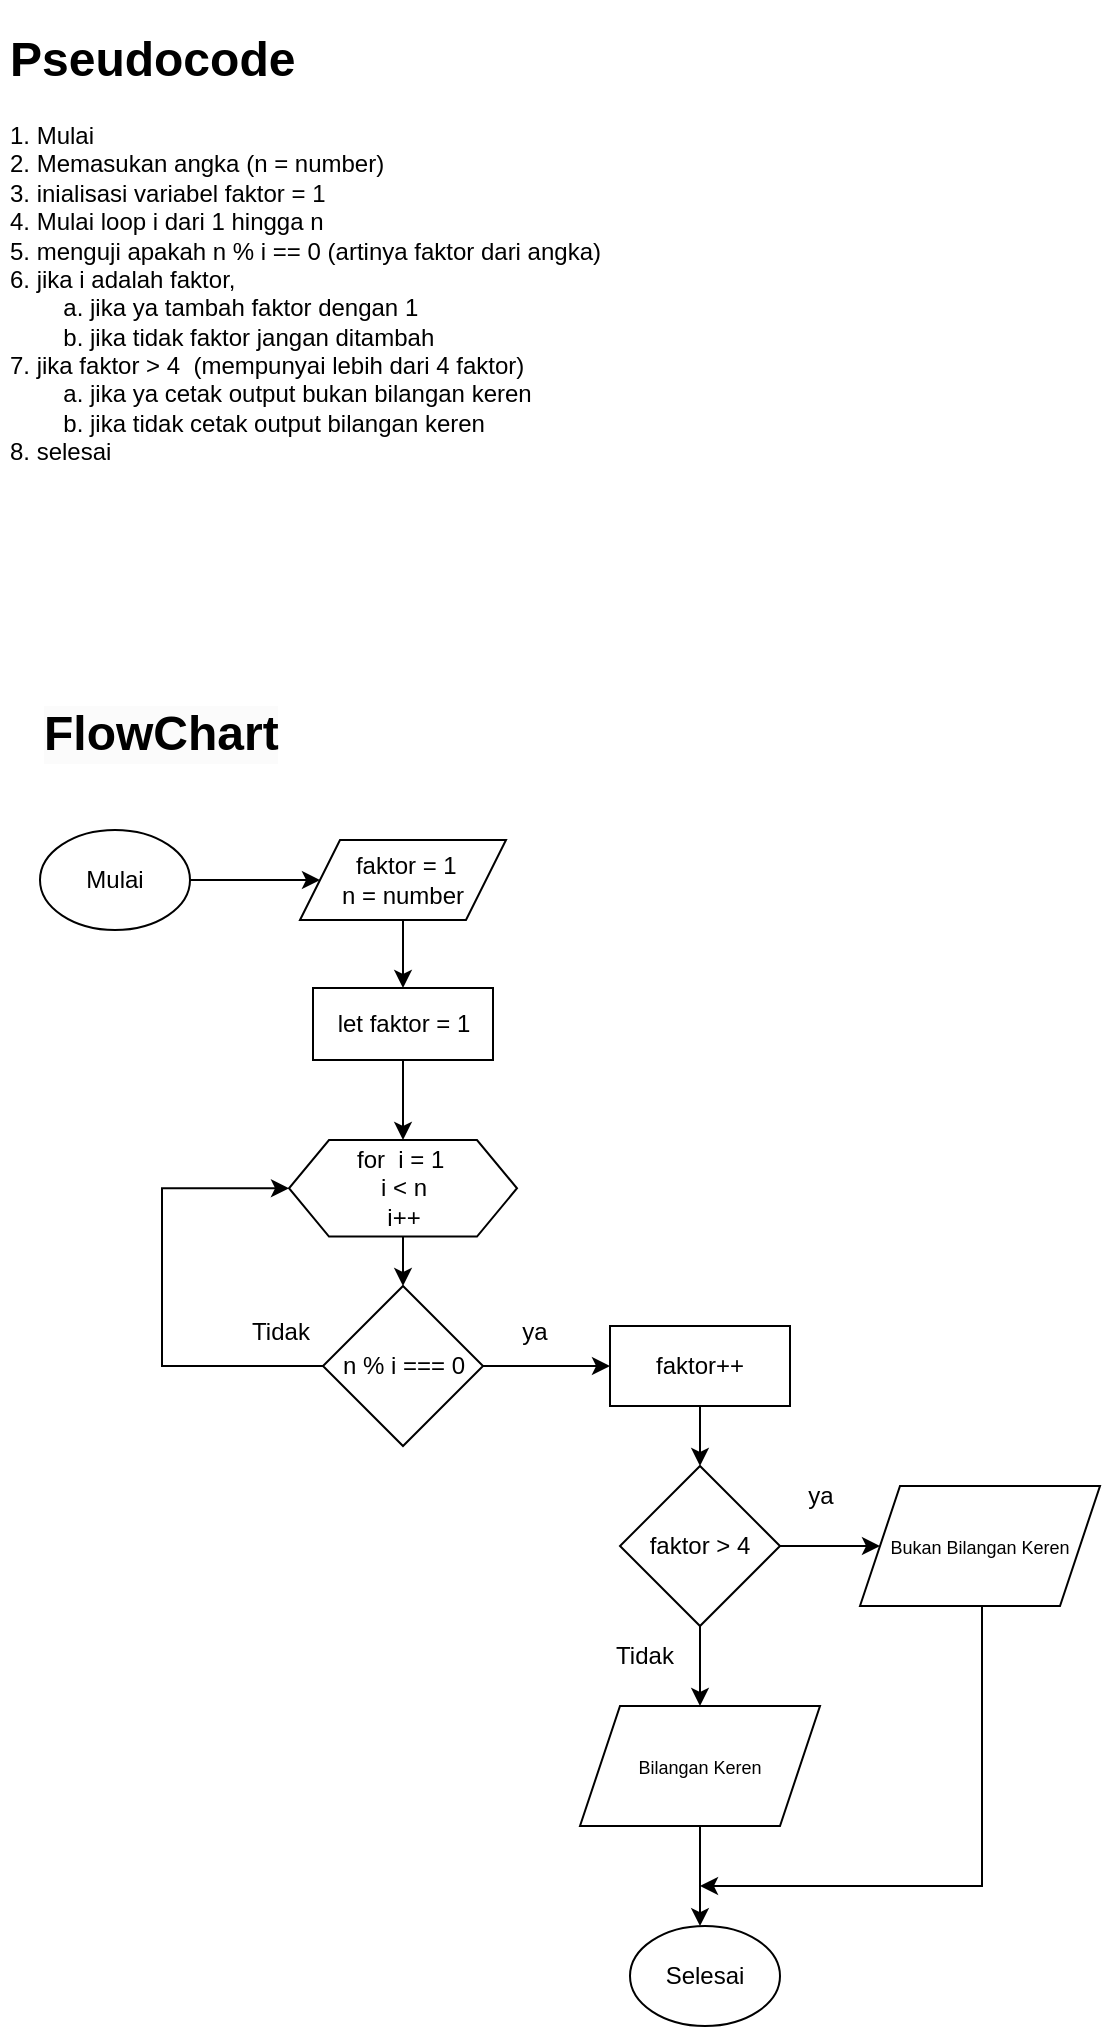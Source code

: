 <mxfile version="22.0.8" type="google">
  <diagram name="Page-1" id="0ZtLBjY4rMmpAfFN9sm8">
    <mxGraphModel grid="1" page="1" gridSize="10" guides="1" tooltips="1" connect="1" arrows="1" fold="1" pageScale="1" pageWidth="850" pageHeight="1100" math="0" shadow="0">
      <root>
        <mxCell id="0" />
        <mxCell id="1" parent="0" />
        <mxCell id="hkP0WcYNdvQsyH9_l6UA-1" value="" style="edgeStyle=orthogonalEdgeStyle;rounded=0;orthogonalLoop=1;jettySize=auto;html=1;" edge="1" parent="1" source="hkP0WcYNdvQsyH9_l6UA-2" target="hkP0WcYNdvQsyH9_l6UA-4">
          <mxGeometry relative="1" as="geometry" />
        </mxCell>
        <mxCell id="hkP0WcYNdvQsyH9_l6UA-2" value="Mulai" style="ellipse;whiteSpace=wrap;html=1;" vertex="1" parent="1">
          <mxGeometry x="40" y="425" width="75" height="50" as="geometry" />
        </mxCell>
        <mxCell id="hkP0WcYNdvQsyH9_l6UA-36" value="" style="edgeStyle=orthogonalEdgeStyle;rounded=0;orthogonalLoop=1;jettySize=auto;html=1;" edge="1" parent="1" source="hkP0WcYNdvQsyH9_l6UA-4" target="hkP0WcYNdvQsyH9_l6UA-35">
          <mxGeometry relative="1" as="geometry" />
        </mxCell>
        <mxCell id="hkP0WcYNdvQsyH9_l6UA-4" value="&amp;nbsp;faktor = 1&lt;br&gt;n = number" style="shape=parallelogram;perimeter=parallelogramPerimeter;whiteSpace=wrap;html=1;fixedSize=1;" vertex="1" parent="1">
          <mxGeometry x="170" y="430" width="103" height="40" as="geometry" />
        </mxCell>
        <mxCell id="hkP0WcYNdvQsyH9_l6UA-5" value="" style="edgeStyle=orthogonalEdgeStyle;rounded=0;orthogonalLoop=1;jettySize=auto;html=1;" edge="1" parent="1" source="hkP0WcYNdvQsyH9_l6UA-6" target="hkP0WcYNdvQsyH9_l6UA-9">
          <mxGeometry relative="1" as="geometry" />
        </mxCell>
        <mxCell id="hkP0WcYNdvQsyH9_l6UA-6" value="for&amp;nbsp; i = 1&amp;nbsp;&lt;br&gt;i &amp;lt; n&lt;br&gt;i++&lt;br&gt;" style="shape=hexagon;perimeter=hexagonPerimeter2;whiteSpace=wrap;html=1;fixedSize=1;" vertex="1" parent="1">
          <mxGeometry x="164.5" y="580" width="114" height="48.26" as="geometry" />
        </mxCell>
        <mxCell id="hkP0WcYNdvQsyH9_l6UA-7" value="" style="edgeStyle=orthogonalEdgeStyle;rounded=0;orthogonalLoop=1;jettySize=auto;html=1;" edge="1" parent="1" source="hkP0WcYNdvQsyH9_l6UA-9" target="hkP0WcYNdvQsyH9_l6UA-11">
          <mxGeometry relative="1" as="geometry" />
        </mxCell>
        <mxCell id="hkP0WcYNdvQsyH9_l6UA-8" style="edgeStyle=orthogonalEdgeStyle;rounded=0;orthogonalLoop=1;jettySize=auto;html=1;entryX=0;entryY=0.5;entryDx=0;entryDy=0;" edge="1" parent="1" source="hkP0WcYNdvQsyH9_l6UA-9" target="hkP0WcYNdvQsyH9_l6UA-6">
          <mxGeometry relative="1" as="geometry">
            <mxPoint x="100" y="593" as="targetPoint" />
            <Array as="points">
              <mxPoint x="101" y="693" />
              <mxPoint x="101" y="604" />
            </Array>
          </mxGeometry>
        </mxCell>
        <mxCell id="hkP0WcYNdvQsyH9_l6UA-9" value="n % i === 0" style="rhombus;whiteSpace=wrap;html=1;" vertex="1" parent="1">
          <mxGeometry x="181.5" y="653" width="80" height="80" as="geometry" />
        </mxCell>
        <mxCell id="hkP0WcYNdvQsyH9_l6UA-10" value="" style="edgeStyle=orthogonalEdgeStyle;rounded=0;orthogonalLoop=1;jettySize=auto;html=1;" edge="1" parent="1" source="hkP0WcYNdvQsyH9_l6UA-11" target="hkP0WcYNdvQsyH9_l6UA-14">
          <mxGeometry relative="1" as="geometry" />
        </mxCell>
        <mxCell id="hkP0WcYNdvQsyH9_l6UA-11" value="faktor++" style="rounded=0;whiteSpace=wrap;html=1;" vertex="1" parent="1">
          <mxGeometry x="325" y="673" width="90" height="40" as="geometry" />
        </mxCell>
        <mxCell id="hkP0WcYNdvQsyH9_l6UA-12" value="" style="edgeStyle=orthogonalEdgeStyle;rounded=0;orthogonalLoop=1;jettySize=auto;html=1;" edge="1" parent="1" source="hkP0WcYNdvQsyH9_l6UA-14" target="hkP0WcYNdvQsyH9_l6UA-18">
          <mxGeometry relative="1" as="geometry" />
        </mxCell>
        <mxCell id="hkP0WcYNdvQsyH9_l6UA-13" value="" style="edgeStyle=orthogonalEdgeStyle;rounded=0;orthogonalLoop=1;jettySize=auto;html=1;" edge="1" parent="1" source="hkP0WcYNdvQsyH9_l6UA-14" target="hkP0WcYNdvQsyH9_l6UA-16">
          <mxGeometry relative="1" as="geometry" />
        </mxCell>
        <mxCell id="hkP0WcYNdvQsyH9_l6UA-14" value="faktor &amp;gt; 4" style="rhombus;whiteSpace=wrap;html=1;" vertex="1" parent="1">
          <mxGeometry x="330" y="743" width="80" height="80" as="geometry" />
        </mxCell>
        <mxCell id="hkP0WcYNdvQsyH9_l6UA-15" style="edgeStyle=orthogonalEdgeStyle;rounded=0;orthogonalLoop=1;jettySize=auto;html=1;" edge="1" parent="1" source="hkP0WcYNdvQsyH9_l6UA-16">
          <mxGeometry relative="1" as="geometry">
            <mxPoint x="370" y="953" as="targetPoint" />
            <Array as="points">
              <mxPoint x="511" y="953" />
              <mxPoint x="370" y="953" />
            </Array>
          </mxGeometry>
        </mxCell>
        <mxCell id="hkP0WcYNdvQsyH9_l6UA-16" value="&lt;font style=&quot;font-size: 9px;&quot;&gt;Bukan Bilangan Keren&lt;/font&gt;" style="shape=parallelogram;perimeter=parallelogramPerimeter;whiteSpace=wrap;html=1;fixedSize=1;" vertex="1" parent="1">
          <mxGeometry x="450" y="753" width="120" height="60" as="geometry" />
        </mxCell>
        <mxCell id="hkP0WcYNdvQsyH9_l6UA-17" value="" style="edgeStyle=orthogonalEdgeStyle;rounded=0;orthogonalLoop=1;jettySize=auto;html=1;" edge="1" parent="1" source="hkP0WcYNdvQsyH9_l6UA-18" target="hkP0WcYNdvQsyH9_l6UA-19">
          <mxGeometry relative="1" as="geometry">
            <Array as="points">
              <mxPoint x="370" y="983" />
              <mxPoint x="370" y="983" />
            </Array>
          </mxGeometry>
        </mxCell>
        <mxCell id="hkP0WcYNdvQsyH9_l6UA-18" value="&lt;font style=&quot;font-size: 9px;&quot;&gt;Bilangan Keren&lt;/font&gt;" style="shape=parallelogram;perimeter=parallelogramPerimeter;whiteSpace=wrap;html=1;fixedSize=1;" vertex="1" parent="1">
          <mxGeometry x="310" y="863" width="120" height="60" as="geometry" />
        </mxCell>
        <mxCell id="hkP0WcYNdvQsyH9_l6UA-19" value="Selesai" style="ellipse;whiteSpace=wrap;html=1;" vertex="1" parent="1">
          <mxGeometry x="335" y="973" width="75" height="50" as="geometry" />
        </mxCell>
        <mxCell id="hkP0WcYNdvQsyH9_l6UA-20" value="Tidak" style="text;html=1;align=center;verticalAlign=middle;resizable=0;points=[];autosize=1;strokeColor=none;fillColor=none;" vertex="1" parent="1">
          <mxGeometry x="135" y="661" width="50" height="30" as="geometry" />
        </mxCell>
        <mxCell id="hkP0WcYNdvQsyH9_l6UA-21" value="ya" style="text;html=1;align=center;verticalAlign=middle;resizable=0;points=[];autosize=1;strokeColor=none;fillColor=none;" vertex="1" parent="1">
          <mxGeometry x="266.5" y="661" width="40" height="30" as="geometry" />
        </mxCell>
        <mxCell id="hkP0WcYNdvQsyH9_l6UA-22" value="Tidak" style="text;html=1;align=center;verticalAlign=middle;resizable=0;points=[];autosize=1;strokeColor=none;fillColor=none;" vertex="1" parent="1">
          <mxGeometry x="316.5" y="823" width="50" height="30" as="geometry" />
        </mxCell>
        <mxCell id="hkP0WcYNdvQsyH9_l6UA-23" value="ya" style="text;html=1;align=center;verticalAlign=middle;resizable=0;points=[];autosize=1;strokeColor=none;fillColor=none;" vertex="1" parent="1">
          <mxGeometry x="410" y="743" width="40" height="30" as="geometry" />
        </mxCell>
        <mxCell id="hkP0WcYNdvQsyH9_l6UA-34" value="&lt;h1&gt;&lt;span style=&quot;background-color: initial;&quot;&gt;Pseudocode&lt;/span&gt;&lt;/h1&gt;&lt;div&gt;1. Mulai&lt;/div&gt;&lt;div&gt;2. Memasukan angka (n = number)&lt;/div&gt;&lt;div&gt;3. inialisasi variabel faktor = 1&lt;/div&gt;&lt;div&gt;4. Mulai loop i dari 1 hingga n&lt;/div&gt;&lt;div&gt;5. menguji apakah n % i == 0 (artinya faktor dari angka)&lt;/div&gt;&lt;div&gt;6. jika i adalah faktor,&lt;/div&gt;&lt;div&gt;&lt;span style=&quot;white-space: pre;&quot;&gt;&#x9;&lt;/span&gt;a. jika ya tambah faktor dengan 1&lt;br&gt;&lt;/div&gt;&lt;div&gt;&lt;span style=&quot;white-space: pre;&quot;&gt;&#x9;&lt;/span&gt;b. jika tidak faktor jangan ditambah&lt;br&gt;&lt;/div&gt;&lt;div&gt;7. jika faktor &amp;gt; 4&amp;nbsp; (mempunyai lebih dari 4 faktor)&lt;/div&gt;&lt;div&gt;&lt;span style=&quot;white-space: pre;&quot;&gt;&#x9;&lt;/span&gt;a. jika ya cetak output bukan bilangan keren&lt;br&gt;&lt;/div&gt;&lt;div&gt;&lt;span style=&quot;white-space: pre;&quot;&gt;&#x9;&lt;/span&gt;b. jika tidak cetak output bilangan keren&lt;br&gt;&lt;/div&gt;&lt;div&gt;8. selesai&lt;/div&gt;" style="text;html=1;strokeColor=none;fillColor=none;spacing=5;spacingTop=-20;whiteSpace=wrap;overflow=hidden;rounded=0;" vertex="1" parent="1">
          <mxGeometry x="20" y="20" width="517" height="250" as="geometry" />
        </mxCell>
        <mxCell id="hkP0WcYNdvQsyH9_l6UA-41" style="edgeStyle=orthogonalEdgeStyle;rounded=0;orthogonalLoop=1;jettySize=auto;html=1;entryX=0.5;entryY=0;entryDx=0;entryDy=0;" edge="1" parent="1" source="hkP0WcYNdvQsyH9_l6UA-35" target="hkP0WcYNdvQsyH9_l6UA-6">
          <mxGeometry relative="1" as="geometry" />
        </mxCell>
        <mxCell id="hkP0WcYNdvQsyH9_l6UA-35" value="let faktor = 1" style="rounded=0;whiteSpace=wrap;html=1;" vertex="1" parent="1">
          <mxGeometry x="176.5" y="504" width="90" height="36" as="geometry" />
        </mxCell>
        <mxCell id="hkP0WcYNdvQsyH9_l6UA-42" value="&lt;h1 style=&quot;border-color: var(--border-color); color: rgb(0, 0, 0); font-family: Helvetica; font-style: normal; font-variant-ligatures: normal; font-variant-caps: normal; letter-spacing: normal; orphans: 2; text-align: left; text-indent: 0px; text-transform: none; widows: 2; word-spacing: 0px; -webkit-text-stroke-width: 0px; background-color: rgb(251, 251, 251); text-decoration-thickness: initial; text-decoration-style: initial; text-decoration-color: initial;&quot;&gt;FlowChart&lt;/h1&gt;" style="text;whiteSpace=wrap;html=1;" vertex="1" parent="1">
          <mxGeometry x="40" y="340" width="180" height="100" as="geometry" />
        </mxCell>
      </root>
    </mxGraphModel>
  </diagram>
</mxfile>
